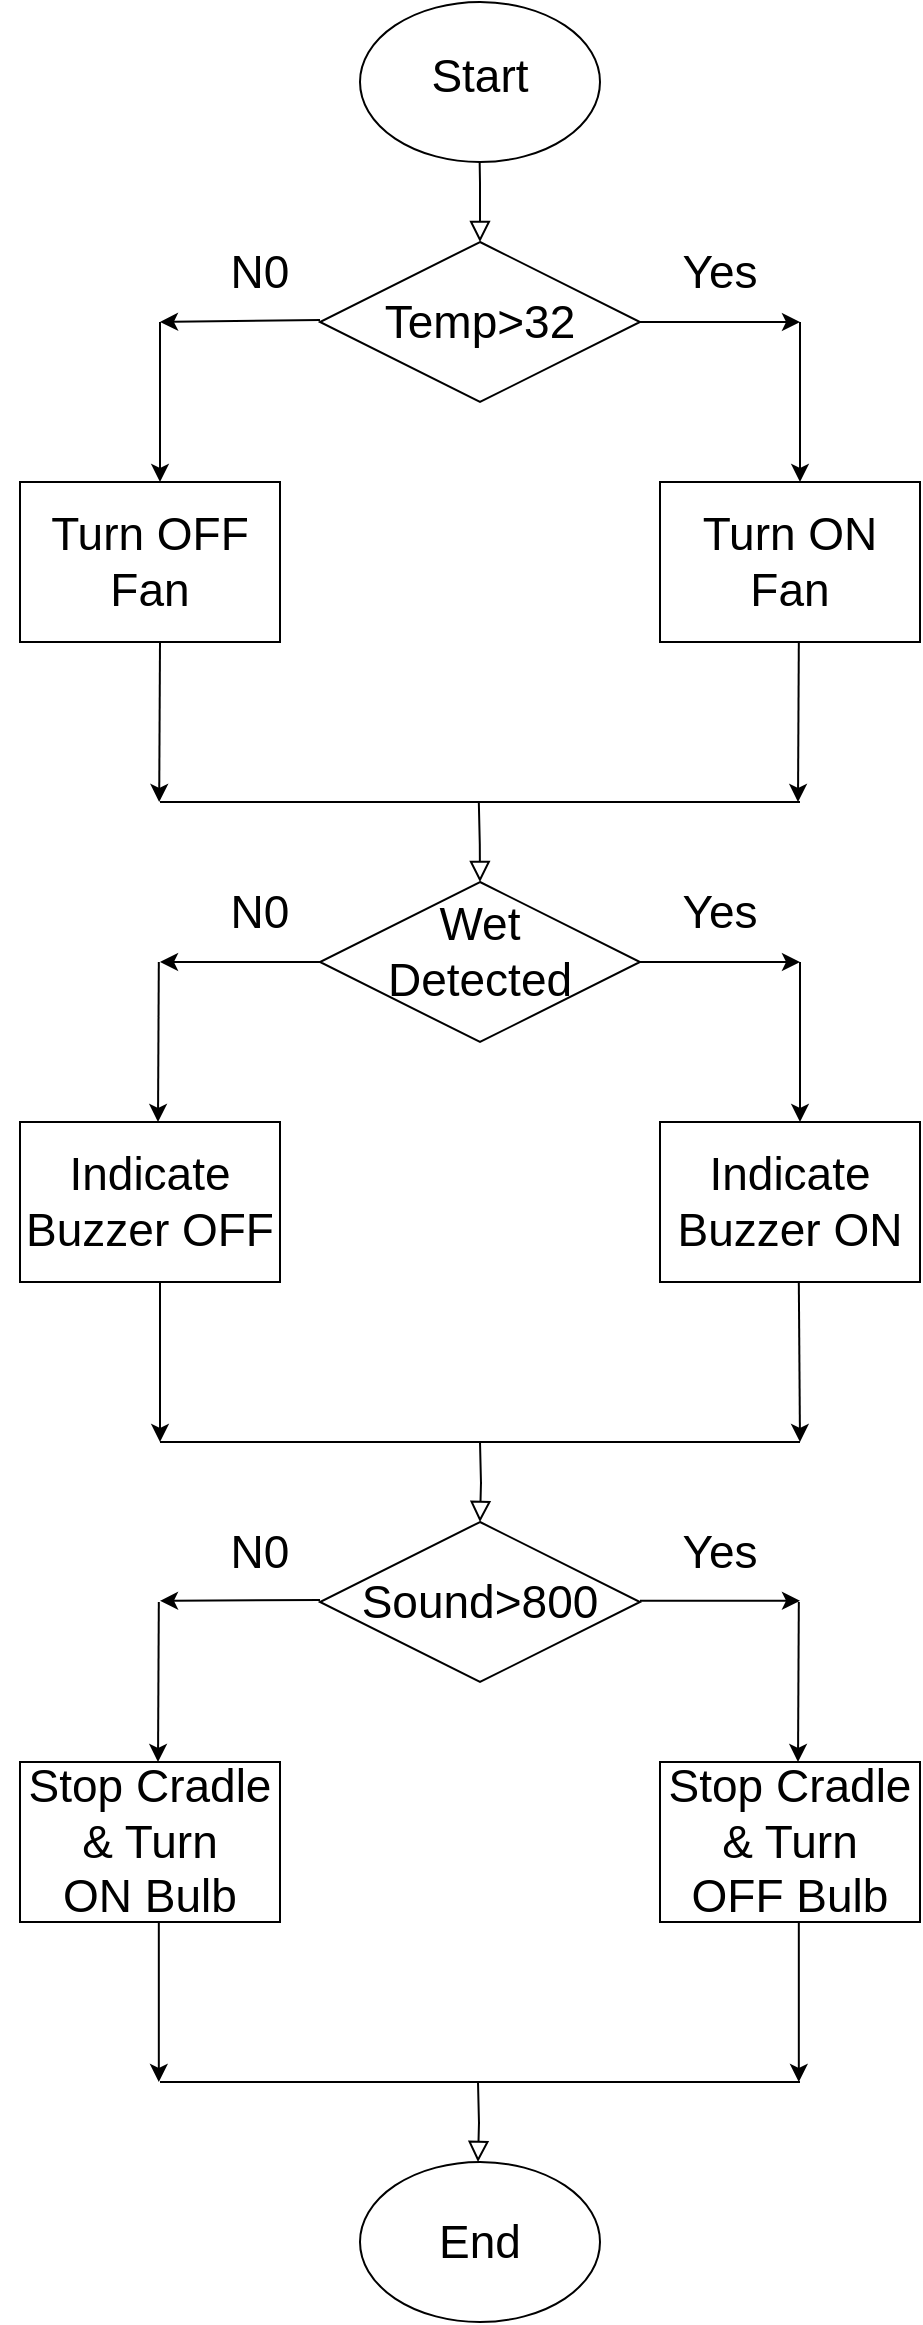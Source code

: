 <mxfile version="21.2.6" type="github">
  <diagram id="C5RBs43oDa-KdzZeNtuy" name="Page-1">
    <mxGraphModel dx="2244" dy="1222" grid="1" gridSize="10" guides="1" tooltips="1" connect="1" arrows="1" fold="1" page="1" pageScale="1" pageWidth="827" pageHeight="1169" math="0" shadow="0">
      <root>
        <mxCell id="WIyWlLk6GJQsqaUBKTNV-0" />
        <mxCell id="WIyWlLk6GJQsqaUBKTNV-1" parent="WIyWlLk6GJQsqaUBKTNV-0" />
        <mxCell id="WIyWlLk6GJQsqaUBKTNV-2" value="" style="rounded=0;html=1;jettySize=auto;orthogonalLoop=1;fontSize=11;endArrow=block;endFill=0;endSize=8;strokeWidth=1;shadow=0;labelBackgroundColor=none;edgeStyle=orthogonalEdgeStyle;" parent="WIyWlLk6GJQsqaUBKTNV-1" edge="1">
          <mxGeometry relative="1" as="geometry">
            <mxPoint x="359.5" y="60" as="sourcePoint" />
            <mxPoint x="360" y="120" as="targetPoint" />
          </mxGeometry>
        </mxCell>
        <mxCell id="UtS7JoYfOWtYOGRPNkQT-2" value="" style="ellipse;whiteSpace=wrap;html=1;" vertex="1" parent="WIyWlLk6GJQsqaUBKTNV-1">
          <mxGeometry x="300" width="120" height="80" as="geometry" />
        </mxCell>
        <mxCell id="UtS7JoYfOWtYOGRPNkQT-3" value="" style="rhombus;whiteSpace=wrap;html=1;" vertex="1" parent="WIyWlLk6GJQsqaUBKTNV-1">
          <mxGeometry x="280" y="120" width="160" height="80" as="geometry" />
        </mxCell>
        <mxCell id="UtS7JoYfOWtYOGRPNkQT-7" value="" style="endArrow=classic;html=1;rounded=0;" edge="1" parent="WIyWlLk6GJQsqaUBKTNV-1">
          <mxGeometry width="50" height="50" relative="1" as="geometry">
            <mxPoint x="520" y="160" as="sourcePoint" />
            <mxPoint x="520" y="240" as="targetPoint" />
          </mxGeometry>
        </mxCell>
        <mxCell id="UtS7JoYfOWtYOGRPNkQT-8" value="" style="rounded=0;whiteSpace=wrap;html=1;" vertex="1" parent="WIyWlLk6GJQsqaUBKTNV-1">
          <mxGeometry x="130" y="240" width="130" height="80" as="geometry" />
        </mxCell>
        <mxCell id="UtS7JoYfOWtYOGRPNkQT-9" value="" style="rounded=0;whiteSpace=wrap;html=1;" vertex="1" parent="WIyWlLk6GJQsqaUBKTNV-1">
          <mxGeometry x="450" y="240" width="130" height="80" as="geometry" />
        </mxCell>
        <mxCell id="UtS7JoYfOWtYOGRPNkQT-11" value="" style="endArrow=classic;html=1;rounded=0;exitX=0.5;exitY=1;exitDx=0;exitDy=0;" edge="1" parent="WIyWlLk6GJQsqaUBKTNV-1">
          <mxGeometry width="50" height="50" relative="1" as="geometry">
            <mxPoint x="519.41" y="320" as="sourcePoint" />
            <mxPoint x="519" y="400" as="targetPoint" />
          </mxGeometry>
        </mxCell>
        <mxCell id="UtS7JoYfOWtYOGRPNkQT-12" value="" style="endArrow=none;html=1;rounded=0;" edge="1" parent="WIyWlLk6GJQsqaUBKTNV-1">
          <mxGeometry width="50" height="50" relative="1" as="geometry">
            <mxPoint x="200" y="400" as="sourcePoint" />
            <mxPoint x="520" y="400" as="targetPoint" />
          </mxGeometry>
        </mxCell>
        <mxCell id="UtS7JoYfOWtYOGRPNkQT-14" value="" style="rhombus;whiteSpace=wrap;html=1;" vertex="1" parent="WIyWlLk6GJQsqaUBKTNV-1">
          <mxGeometry x="280" y="440" width="160" height="80" as="geometry" />
        </mxCell>
        <mxCell id="UtS7JoYfOWtYOGRPNkQT-15" value="" style="endArrow=classic;html=1;rounded=0;" edge="1" parent="WIyWlLk6GJQsqaUBKTNV-1">
          <mxGeometry width="50" height="50" relative="1" as="geometry">
            <mxPoint x="280" y="480" as="sourcePoint" />
            <mxPoint x="200" y="480" as="targetPoint" />
          </mxGeometry>
        </mxCell>
        <mxCell id="UtS7JoYfOWtYOGRPNkQT-16" value="" style="endArrow=classic;html=1;rounded=0;" edge="1" parent="WIyWlLk6GJQsqaUBKTNV-1">
          <mxGeometry width="50" height="50" relative="1" as="geometry">
            <mxPoint x="199.41" y="480" as="sourcePoint" />
            <mxPoint x="199" y="560" as="targetPoint" />
          </mxGeometry>
        </mxCell>
        <mxCell id="UtS7JoYfOWtYOGRPNkQT-17" value="" style="endArrow=classic;html=1;rounded=0;exitX=1;exitY=0.5;exitDx=0;exitDy=0;" edge="1" parent="WIyWlLk6GJQsqaUBKTNV-1" source="UtS7JoYfOWtYOGRPNkQT-14">
          <mxGeometry width="50" height="50" relative="1" as="geometry">
            <mxPoint x="540" y="550" as="sourcePoint" />
            <mxPoint x="520" y="480" as="targetPoint" />
          </mxGeometry>
        </mxCell>
        <mxCell id="UtS7JoYfOWtYOGRPNkQT-18" value="" style="endArrow=classic;html=1;rounded=0;" edge="1" parent="WIyWlLk6GJQsqaUBKTNV-1">
          <mxGeometry width="50" height="50" relative="1" as="geometry">
            <mxPoint x="520" y="480" as="sourcePoint" />
            <mxPoint x="520" y="560" as="targetPoint" />
          </mxGeometry>
        </mxCell>
        <mxCell id="UtS7JoYfOWtYOGRPNkQT-19" value="" style="rounded=0;whiteSpace=wrap;html=1;" vertex="1" parent="WIyWlLk6GJQsqaUBKTNV-1">
          <mxGeometry x="450" y="560" width="130" height="80" as="geometry" />
        </mxCell>
        <mxCell id="UtS7JoYfOWtYOGRPNkQT-20" value="" style="rounded=0;whiteSpace=wrap;html=1;" vertex="1" parent="WIyWlLk6GJQsqaUBKTNV-1">
          <mxGeometry x="130" y="560" width="130" height="80" as="geometry" />
        </mxCell>
        <mxCell id="UtS7JoYfOWtYOGRPNkQT-21" value="" style="endArrow=classic;html=1;rounded=0;" edge="1" parent="WIyWlLk6GJQsqaUBKTNV-1">
          <mxGeometry width="50" height="50" relative="1" as="geometry">
            <mxPoint x="200" y="640" as="sourcePoint" />
            <mxPoint x="200" y="720" as="targetPoint" />
          </mxGeometry>
        </mxCell>
        <mxCell id="UtS7JoYfOWtYOGRPNkQT-22" value="" style="endArrow=classic;html=1;rounded=0;" edge="1" parent="WIyWlLk6GJQsqaUBKTNV-1">
          <mxGeometry width="50" height="50" relative="1" as="geometry">
            <mxPoint x="519.41" y="640" as="sourcePoint" />
            <mxPoint x="520" y="720" as="targetPoint" />
          </mxGeometry>
        </mxCell>
        <mxCell id="UtS7JoYfOWtYOGRPNkQT-24" value="" style="endArrow=none;html=1;rounded=0;" edge="1" parent="WIyWlLk6GJQsqaUBKTNV-1">
          <mxGeometry width="50" height="50" relative="1" as="geometry">
            <mxPoint x="200" y="720" as="sourcePoint" />
            <mxPoint x="520" y="720" as="targetPoint" />
          </mxGeometry>
        </mxCell>
        <mxCell id="UtS7JoYfOWtYOGRPNkQT-26" value="" style="rhombus;whiteSpace=wrap;html=1;" vertex="1" parent="WIyWlLk6GJQsqaUBKTNV-1">
          <mxGeometry x="280" y="760" width="160" height="80" as="geometry" />
        </mxCell>
        <mxCell id="UtS7JoYfOWtYOGRPNkQT-27" value="" style="endArrow=classic;html=1;rounded=0;" edge="1" parent="WIyWlLk6GJQsqaUBKTNV-1">
          <mxGeometry width="50" height="50" relative="1" as="geometry">
            <mxPoint x="280" y="799" as="sourcePoint" />
            <mxPoint x="200" y="799.41" as="targetPoint" />
          </mxGeometry>
        </mxCell>
        <mxCell id="UtS7JoYfOWtYOGRPNkQT-30" value="" style="endArrow=classic;html=1;rounded=0;" edge="1" parent="WIyWlLk6GJQsqaUBKTNV-1">
          <mxGeometry width="50" height="50" relative="1" as="geometry">
            <mxPoint x="199.41" y="800" as="sourcePoint" />
            <mxPoint x="199" y="880" as="targetPoint" />
          </mxGeometry>
        </mxCell>
        <mxCell id="UtS7JoYfOWtYOGRPNkQT-31" value="" style="endArrow=classic;html=1;rounded=0;" edge="1" parent="WIyWlLk6GJQsqaUBKTNV-1">
          <mxGeometry width="50" height="50" relative="1" as="geometry">
            <mxPoint x="519.41" y="800" as="sourcePoint" />
            <mxPoint x="519" y="880" as="targetPoint" />
          </mxGeometry>
        </mxCell>
        <mxCell id="UtS7JoYfOWtYOGRPNkQT-32" value="" style="rounded=0;whiteSpace=wrap;html=1;" vertex="1" parent="WIyWlLk6GJQsqaUBKTNV-1">
          <mxGeometry x="130" y="880" width="130" height="80" as="geometry" />
        </mxCell>
        <mxCell id="UtS7JoYfOWtYOGRPNkQT-33" value="" style="rounded=0;whiteSpace=wrap;html=1;" vertex="1" parent="WIyWlLk6GJQsqaUBKTNV-1">
          <mxGeometry x="450" y="880" width="130" height="80" as="geometry" />
        </mxCell>
        <mxCell id="UtS7JoYfOWtYOGRPNkQT-34" value="" style="endArrow=classic;html=1;rounded=0;" edge="1" parent="WIyWlLk6GJQsqaUBKTNV-1">
          <mxGeometry width="50" height="50" relative="1" as="geometry">
            <mxPoint x="280" y="159" as="sourcePoint" />
            <mxPoint x="200" y="160" as="targetPoint" />
          </mxGeometry>
        </mxCell>
        <mxCell id="UtS7JoYfOWtYOGRPNkQT-35" value="" style="endArrow=classic;html=1;rounded=0;" edge="1" parent="WIyWlLk6GJQsqaUBKTNV-1">
          <mxGeometry width="50" height="50" relative="1" as="geometry">
            <mxPoint x="440" y="160" as="sourcePoint" />
            <mxPoint x="520" y="160" as="targetPoint" />
          </mxGeometry>
        </mxCell>
        <mxCell id="UtS7JoYfOWtYOGRPNkQT-41" value="" style="rounded=0;html=1;jettySize=auto;orthogonalLoop=1;fontSize=11;endArrow=block;endFill=0;endSize=8;strokeWidth=1;shadow=0;labelBackgroundColor=none;edgeStyle=orthogonalEdgeStyle;" edge="1" parent="WIyWlLk6GJQsqaUBKTNV-1">
          <mxGeometry relative="1" as="geometry">
            <mxPoint x="359.41" y="400" as="sourcePoint" />
            <mxPoint x="360" y="440" as="targetPoint" />
          </mxGeometry>
        </mxCell>
        <mxCell id="UtS7JoYfOWtYOGRPNkQT-42" value="" style="rounded=0;html=1;jettySize=auto;orthogonalLoop=1;fontSize=11;endArrow=block;endFill=0;endSize=8;strokeWidth=1;shadow=0;labelBackgroundColor=none;edgeStyle=orthogonalEdgeStyle;" edge="1" parent="WIyWlLk6GJQsqaUBKTNV-1">
          <mxGeometry relative="1" as="geometry">
            <mxPoint x="360" y="720" as="sourcePoint" />
            <mxPoint x="360" y="760" as="targetPoint" />
          </mxGeometry>
        </mxCell>
        <mxCell id="UtS7JoYfOWtYOGRPNkQT-44" value="" style="endArrow=classic;html=1;rounded=0;" edge="1" parent="WIyWlLk6GJQsqaUBKTNV-1">
          <mxGeometry width="50" height="50" relative="1" as="geometry">
            <mxPoint x="199.41" y="960" as="sourcePoint" />
            <mxPoint x="199.41" y="1040" as="targetPoint" />
          </mxGeometry>
        </mxCell>
        <mxCell id="UtS7JoYfOWtYOGRPNkQT-45" value="" style="endArrow=classic;html=1;rounded=0;" edge="1" parent="WIyWlLk6GJQsqaUBKTNV-1">
          <mxGeometry width="50" height="50" relative="1" as="geometry">
            <mxPoint x="519.41" y="960" as="sourcePoint" />
            <mxPoint x="519.41" y="1040" as="targetPoint" />
          </mxGeometry>
        </mxCell>
        <mxCell id="UtS7JoYfOWtYOGRPNkQT-46" value="" style="endArrow=none;html=1;rounded=0;" edge="1" parent="WIyWlLk6GJQsqaUBKTNV-1">
          <mxGeometry width="50" height="50" relative="1" as="geometry">
            <mxPoint x="200" y="1040" as="sourcePoint" />
            <mxPoint x="520" y="1040" as="targetPoint" />
          </mxGeometry>
        </mxCell>
        <mxCell id="UtS7JoYfOWtYOGRPNkQT-47" value="" style="rounded=0;html=1;jettySize=auto;orthogonalLoop=1;fontSize=11;endArrow=block;endFill=0;endSize=8;strokeWidth=1;shadow=0;labelBackgroundColor=none;edgeStyle=orthogonalEdgeStyle;" edge="1" parent="WIyWlLk6GJQsqaUBKTNV-1">
          <mxGeometry relative="1" as="geometry">
            <mxPoint x="359" y="1040" as="sourcePoint" />
            <mxPoint x="359" y="1080" as="targetPoint" />
          </mxGeometry>
        </mxCell>
        <mxCell id="UtS7JoYfOWtYOGRPNkQT-48" value="" style="ellipse;whiteSpace=wrap;html=1;" vertex="1" parent="WIyWlLk6GJQsqaUBKTNV-1">
          <mxGeometry x="300" y="1080" width="120" height="80" as="geometry" />
        </mxCell>
        <mxCell id="UtS7JoYfOWtYOGRPNkQT-49" value="&lt;font style=&quot;font-size: 23px;&quot;&gt;Start&lt;br&gt;&lt;/font&gt;&lt;font style=&quot;font-size: 23px;&quot;&gt;&lt;font style=&quot;font-size: 23px;&quot;&gt;&lt;br&gt;&lt;/font&gt;&lt;br&gt;&lt;/font&gt;" style="text;strokeColor=none;align=center;fillColor=none;html=1;verticalAlign=middle;whiteSpace=wrap;rounded=0;" vertex="1" parent="WIyWlLk6GJQsqaUBKTNV-1">
          <mxGeometry x="320" y="60" width="80" height="10" as="geometry" />
        </mxCell>
        <mxCell id="UtS7JoYfOWtYOGRPNkQT-77" value="&lt;font style=&quot;font-size: 23px;&quot;&gt;Temp&amp;gt;32&lt;/font&gt;" style="text;strokeColor=none;align=center;fillColor=none;html=1;verticalAlign=middle;whiteSpace=wrap;rounded=0;" vertex="1" parent="WIyWlLk6GJQsqaUBKTNV-1">
          <mxGeometry x="320" y="130" width="80" height="60" as="geometry" />
        </mxCell>
        <mxCell id="UtS7JoYfOWtYOGRPNkQT-80" value="&lt;font style=&quot;font-size: 23px;&quot;&gt;N0&lt;/font&gt;" style="text;strokeColor=none;align=center;fillColor=none;html=1;verticalAlign=middle;whiteSpace=wrap;rounded=0;" vertex="1" parent="WIyWlLk6GJQsqaUBKTNV-1">
          <mxGeometry x="220" y="120" width="60" height="30" as="geometry" />
        </mxCell>
        <mxCell id="UtS7JoYfOWtYOGRPNkQT-81" value="&lt;font style=&quot;font-size: 23px;&quot;&gt;Yes&lt;/font&gt;" style="text;strokeColor=none;align=center;fillColor=none;html=1;verticalAlign=middle;whiteSpace=wrap;rounded=0;" vertex="1" parent="WIyWlLk6GJQsqaUBKTNV-1">
          <mxGeometry x="450" y="120" width="60" height="30" as="geometry" />
        </mxCell>
        <mxCell id="UtS7JoYfOWtYOGRPNkQT-82" value="&lt;font style=&quot;font-size: 23px;&quot;&gt;Turn OFF Fan&lt;/font&gt;" style="text;strokeColor=none;align=center;fillColor=none;html=1;verticalAlign=middle;whiteSpace=wrap;rounded=0;" vertex="1" parent="WIyWlLk6GJQsqaUBKTNV-1">
          <mxGeometry x="130" y="250" width="130" height="60" as="geometry" />
        </mxCell>
        <mxCell id="UtS7JoYfOWtYOGRPNkQT-83" value="&lt;font style=&quot;font-size: 23px;&quot;&gt;Turn ON Fan&lt;/font&gt;" style="text;strokeColor=none;align=center;fillColor=none;html=1;verticalAlign=middle;whiteSpace=wrap;rounded=0;" vertex="1" parent="WIyWlLk6GJQsqaUBKTNV-1">
          <mxGeometry x="450" y="250" width="130" height="60" as="geometry" />
        </mxCell>
        <mxCell id="UtS7JoYfOWtYOGRPNkQT-84" value="&lt;font style=&quot;font-size: 23px;&quot;&gt;Wet Detected&lt;/font&gt;" style="text;strokeColor=none;align=center;fillColor=none;html=1;verticalAlign=middle;whiteSpace=wrap;rounded=0;" vertex="1" parent="WIyWlLk6GJQsqaUBKTNV-1">
          <mxGeometry x="340" y="470" width="40" height="10" as="geometry" />
        </mxCell>
        <mxCell id="UtS7JoYfOWtYOGRPNkQT-85" value="&lt;font style=&quot;font-size: 23px;&quot;&gt;N0&lt;/font&gt;" style="text;strokeColor=none;align=center;fillColor=none;html=1;verticalAlign=middle;whiteSpace=wrap;rounded=0;" vertex="1" parent="WIyWlLk6GJQsqaUBKTNV-1">
          <mxGeometry x="220" y="440" width="60" height="30" as="geometry" />
        </mxCell>
        <mxCell id="UtS7JoYfOWtYOGRPNkQT-86" value="&lt;font style=&quot;font-size: 23px;&quot;&gt;Yes&lt;/font&gt;" style="text;strokeColor=none;align=center;fillColor=none;html=1;verticalAlign=middle;whiteSpace=wrap;rounded=0;" vertex="1" parent="WIyWlLk6GJQsqaUBKTNV-1">
          <mxGeometry x="450" y="440" width="60" height="30" as="geometry" />
        </mxCell>
        <mxCell id="UtS7JoYfOWtYOGRPNkQT-87" value="&lt;font style=&quot;font-size: 23px;&quot;&gt;Indicate Buzzer OFF&lt;/font&gt;" style="text;strokeColor=none;align=center;fillColor=none;html=1;verticalAlign=middle;whiteSpace=wrap;rounded=0;" vertex="1" parent="WIyWlLk6GJQsqaUBKTNV-1">
          <mxGeometry x="130" y="570" width="130" height="60" as="geometry" />
        </mxCell>
        <mxCell id="UtS7JoYfOWtYOGRPNkQT-88" value="&lt;font style=&quot;font-size: 23px;&quot;&gt;Indicate Buzzer ON&lt;/font&gt;" style="text;strokeColor=none;align=center;fillColor=none;html=1;verticalAlign=middle;whiteSpace=wrap;rounded=0;" vertex="1" parent="WIyWlLk6GJQsqaUBKTNV-1">
          <mxGeometry x="450" y="570" width="130" height="60" as="geometry" />
        </mxCell>
        <mxCell id="UtS7JoYfOWtYOGRPNkQT-90" value="&lt;font style=&quot;font-size: 23px;&quot;&gt;N0&lt;/font&gt;" style="text;strokeColor=none;align=center;fillColor=none;html=1;verticalAlign=middle;whiteSpace=wrap;rounded=0;" vertex="1" parent="WIyWlLk6GJQsqaUBKTNV-1">
          <mxGeometry x="220" y="760" width="60" height="30" as="geometry" />
        </mxCell>
        <mxCell id="UtS7JoYfOWtYOGRPNkQT-91" value="" style="endArrow=classic;html=1;rounded=0;exitX=1;exitY=0.5;exitDx=0;exitDy=0;" edge="1" parent="WIyWlLk6GJQsqaUBKTNV-1">
          <mxGeometry width="50" height="50" relative="1" as="geometry">
            <mxPoint x="440" y="799.41" as="sourcePoint" />
            <mxPoint x="520" y="799.41" as="targetPoint" />
          </mxGeometry>
        </mxCell>
        <mxCell id="UtS7JoYfOWtYOGRPNkQT-93" value="&lt;font style=&quot;font-size: 23px;&quot;&gt;Yes&lt;/font&gt;" style="text;strokeColor=none;align=center;fillColor=none;html=1;verticalAlign=middle;whiteSpace=wrap;rounded=0;" vertex="1" parent="WIyWlLk6GJQsqaUBKTNV-1">
          <mxGeometry x="450" y="760" width="60" height="30" as="geometry" />
        </mxCell>
        <mxCell id="UtS7JoYfOWtYOGRPNkQT-94" value="&lt;font style=&quot;font-size: 23px;&quot;&gt;Sound&amp;gt;800&lt;/font&gt;" style="text;strokeColor=none;align=center;fillColor=none;html=1;verticalAlign=middle;whiteSpace=wrap;rounded=0;" vertex="1" parent="WIyWlLk6GJQsqaUBKTNV-1">
          <mxGeometry x="330" y="785" width="60" height="30" as="geometry" />
        </mxCell>
        <mxCell id="UtS7JoYfOWtYOGRPNkQT-95" value="&lt;font style=&quot;font-size: 23px;&quot;&gt;Stop Cradle&lt;br&gt;&amp;amp; Turn&lt;br&gt;ON Bulb&lt;/font&gt;" style="text;strokeColor=none;align=center;fillColor=none;html=1;verticalAlign=middle;whiteSpace=wrap;rounded=0;" vertex="1" parent="WIyWlLk6GJQsqaUBKTNV-1">
          <mxGeometry x="120" y="920" width="150" as="geometry" />
        </mxCell>
        <mxCell id="UtS7JoYfOWtYOGRPNkQT-97" value="&lt;font style=&quot;font-size: 23px;&quot;&gt;Stop Cradle &amp;amp; Turn &lt;br&gt;OFF Bulb&lt;/font&gt;" style="text;strokeColor=none;align=center;fillColor=none;html=1;verticalAlign=middle;whiteSpace=wrap;rounded=0;" vertex="1" parent="WIyWlLk6GJQsqaUBKTNV-1">
          <mxGeometry x="450" y="912.5" width="130" height="15" as="geometry" />
        </mxCell>
        <mxCell id="UtS7JoYfOWtYOGRPNkQT-98" value="&lt;font style=&quot;font-size: 23px;&quot;&gt;End&lt;/font&gt;" style="text;strokeColor=none;align=center;fillColor=none;html=1;verticalAlign=middle;whiteSpace=wrap;rounded=0;" vertex="1" parent="WIyWlLk6GJQsqaUBKTNV-1">
          <mxGeometry x="330" y="1105" width="60" height="30" as="geometry" />
        </mxCell>
        <mxCell id="UtS7JoYfOWtYOGRPNkQT-106" style="edgeStyle=orthogonalEdgeStyle;rounded=0;orthogonalLoop=1;jettySize=auto;html=1;exitX=0.5;exitY=1;exitDx=0;exitDy=0;" edge="1" parent="WIyWlLk6GJQsqaUBKTNV-1" source="UtS7JoYfOWtYOGRPNkQT-87" target="UtS7JoYfOWtYOGRPNkQT-87">
          <mxGeometry relative="1" as="geometry" />
        </mxCell>
        <mxCell id="UtS7JoYfOWtYOGRPNkQT-108" value="" style="endArrow=classic;html=1;rounded=0;exitX=0.5;exitY=1;exitDx=0;exitDy=0;" edge="1" parent="WIyWlLk6GJQsqaUBKTNV-1">
          <mxGeometry width="50" height="50" relative="1" as="geometry">
            <mxPoint x="200" y="320" as="sourcePoint" />
            <mxPoint x="199.59" y="400" as="targetPoint" />
          </mxGeometry>
        </mxCell>
        <mxCell id="UtS7JoYfOWtYOGRPNkQT-109" value="" style="endArrow=classic;html=1;rounded=0;" edge="1" parent="WIyWlLk6GJQsqaUBKTNV-1">
          <mxGeometry width="50" height="50" relative="1" as="geometry">
            <mxPoint x="200" y="160" as="sourcePoint" />
            <mxPoint x="200" y="240" as="targetPoint" />
          </mxGeometry>
        </mxCell>
      </root>
    </mxGraphModel>
  </diagram>
</mxfile>
